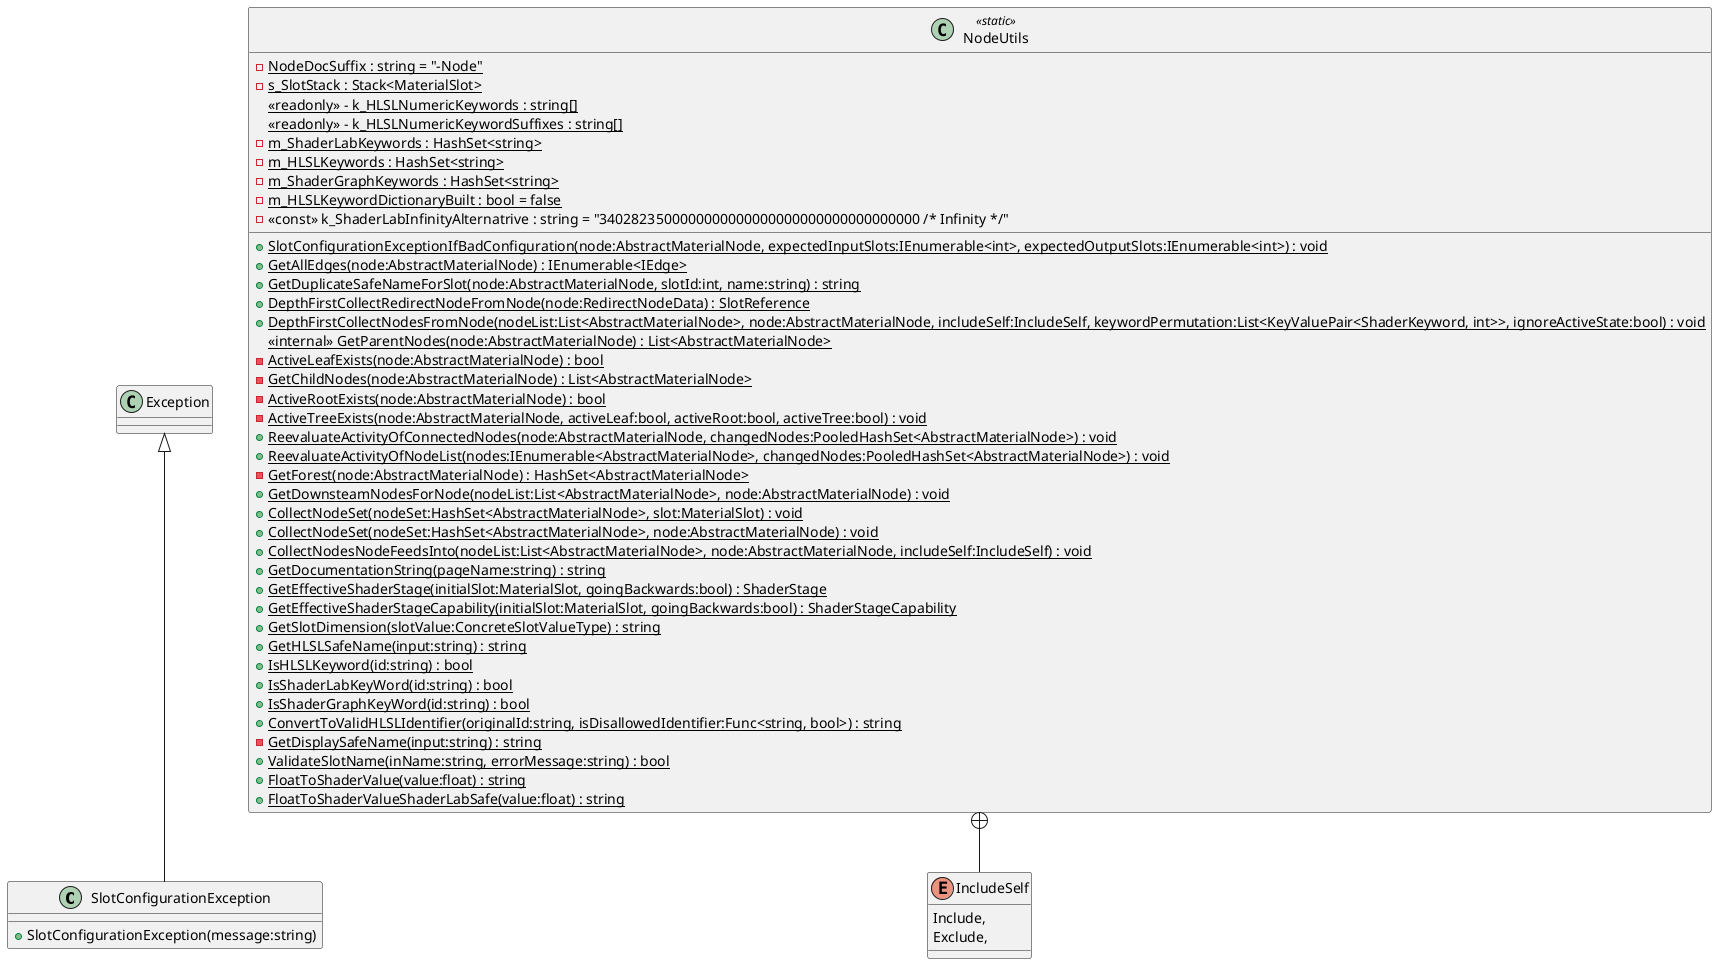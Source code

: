 @startuml
class SlotConfigurationException {
    + SlotConfigurationException(message:string)
}
class NodeUtils <<static>> {
    {static} - NodeDocSuffix : string = "-Node"
    + {static} SlotConfigurationExceptionIfBadConfiguration(node:AbstractMaterialNode, expectedInputSlots:IEnumerable<int>, expectedOutputSlots:IEnumerable<int>) : void
    + {static} GetAllEdges(node:AbstractMaterialNode) : IEnumerable<IEdge>
    + {static} GetDuplicateSafeNameForSlot(node:AbstractMaterialNode, slotId:int, name:string) : string
    + {static} DepthFirstCollectRedirectNodeFromNode(node:RedirectNodeData) : SlotReference
    + {static} DepthFirstCollectNodesFromNode(nodeList:List<AbstractMaterialNode>, node:AbstractMaterialNode, includeSelf:IncludeSelf, keywordPermutation:List<KeyValuePair<ShaderKeyword, int>>, ignoreActiveState:bool) : void
    <<internal>> {static} GetParentNodes(node:AbstractMaterialNode) : List<AbstractMaterialNode>
    - {static} ActiveLeafExists(node:AbstractMaterialNode) : bool
    - {static} GetChildNodes(node:AbstractMaterialNode) : List<AbstractMaterialNode>
    - {static} ActiveRootExists(node:AbstractMaterialNode) : bool
    - {static} ActiveTreeExists(node:AbstractMaterialNode, activeLeaf:bool, activeRoot:bool, activeTree:bool) : void
    + {static} ReevaluateActivityOfConnectedNodes(node:AbstractMaterialNode, changedNodes:PooledHashSet<AbstractMaterialNode>) : void
    + {static} ReevaluateActivityOfNodeList(nodes:IEnumerable<AbstractMaterialNode>, changedNodes:PooledHashSet<AbstractMaterialNode>) : void
    - {static} GetForest(node:AbstractMaterialNode) : HashSet<AbstractMaterialNode>
    + {static} GetDownsteamNodesForNode(nodeList:List<AbstractMaterialNode>, node:AbstractMaterialNode) : void
    + {static} CollectNodeSet(nodeSet:HashSet<AbstractMaterialNode>, slot:MaterialSlot) : void
    + {static} CollectNodeSet(nodeSet:HashSet<AbstractMaterialNode>, node:AbstractMaterialNode) : void
    + {static} CollectNodesNodeFeedsInto(nodeList:List<AbstractMaterialNode>, node:AbstractMaterialNode, includeSelf:IncludeSelf) : void
    + {static} GetDocumentationString(pageName:string) : string
    {static} - s_SlotStack : Stack<MaterialSlot>
    + {static} GetEffectiveShaderStage(initialSlot:MaterialSlot, goingBackwards:bool) : ShaderStage
    + {static} GetEffectiveShaderStageCapability(initialSlot:MaterialSlot, goingBackwards:bool) : ShaderStageCapability
    + {static} GetSlotDimension(slotValue:ConcreteSlotValueType) : string
    + {static} GetHLSLSafeName(input:string) : string
    {static} <<readonly>> - k_HLSLNumericKeywords : string[]
    {static} <<readonly>> - k_HLSLNumericKeywordSuffixes : string[]
    {static} - m_ShaderLabKeywords : HashSet<string>
    {static} - m_HLSLKeywords : HashSet<string>
    {static} - m_ShaderGraphKeywords : HashSet<string>
    {static} - m_HLSLKeywordDictionaryBuilt : bool = false
    + {static} IsHLSLKeyword(id:string) : bool
    + {static} IsShaderLabKeyWord(id:string) : bool
    + {static} IsShaderGraphKeyWord(id:string) : bool
    + {static} ConvertToValidHLSLIdentifier(originalId:string, isDisallowedIdentifier:Func<string, bool>) : string
    - {static} GetDisplaySafeName(input:string) : string
    + {static} ValidateSlotName(inName:string, errorMessage:string) : bool
    + {static} FloatToShaderValue(value:float) : string
    - <<const>> k_ShaderLabInfinityAlternatrive : string = "3402823500000000000000000000000000000000 /* Infinity */"
    + {static} FloatToShaderValueShaderLabSafe(value:float) : string
}
enum IncludeSelf {
    Include,
    Exclude,
}
Exception <|-- SlotConfigurationException
NodeUtils +-- IncludeSelf
@enduml
